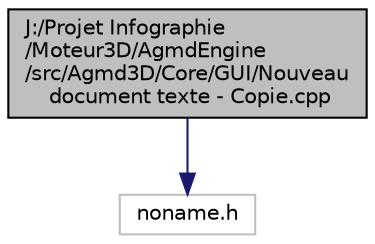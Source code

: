 digraph "J:/Projet Infographie/Moteur3D/AgmdEngine/src/Agmd3D/Core/GUI/Nouveau document texte - Copie.cpp"
{
  edge [fontname="Helvetica",fontsize="10",labelfontname="Helvetica",labelfontsize="10"];
  node [fontname="Helvetica",fontsize="10",shape=record];
  Node1 [label="J:/Projet Infographie\l/Moteur3D/AgmdEngine\l/src/Agmd3D/Core/GUI/Nouveau\l document texte - Copie.cpp",height=0.2,width=0.4,color="black", fillcolor="grey75", style="filled" fontcolor="black"];
  Node1 -> Node2 [color="midnightblue",fontsize="10",style="solid",fontname="Helvetica"];
  Node2 [label="noname.h",height=0.2,width=0.4,color="grey75", fillcolor="white", style="filled"];
}
